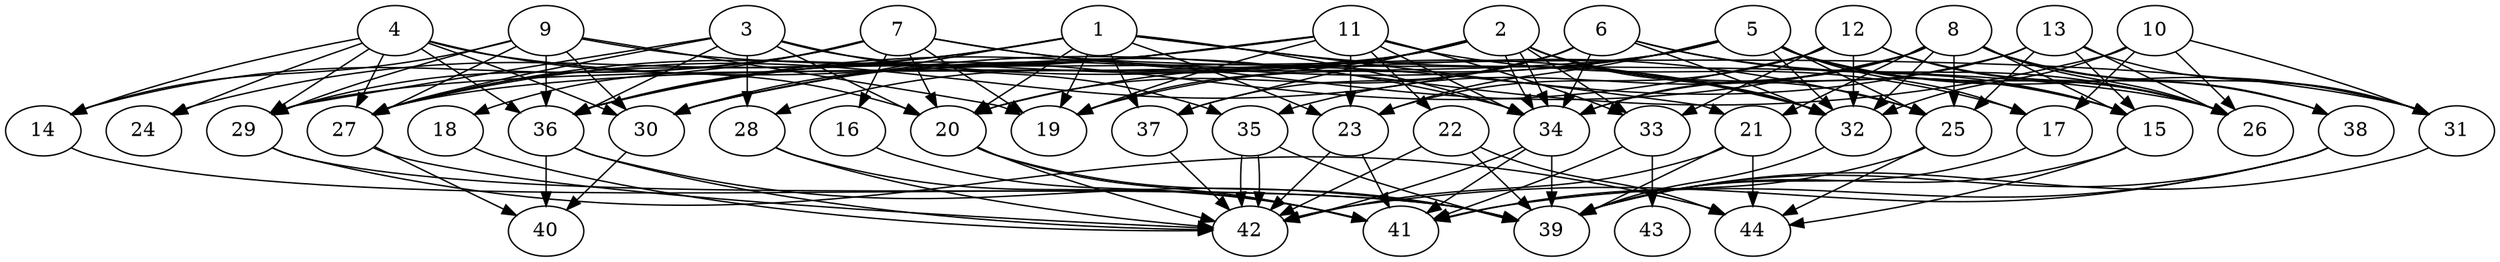 // DAG (tier=3-complex, mode=data, n=44, ccr=0.520, fat=0.859, density=0.666, regular=0.391, jump=0.224, mindata=4194304, maxdata=33554432)
// DAG automatically generated by daggen at Sun Aug 24 16:33:35 2025
// /home/ermia/Project/Environments/daggen/bin/daggen --dot --ccr 0.520 --fat 0.859 --regular 0.391 --density 0.666 --jump 0.224 --mindata 4194304 --maxdata 33554432 -n 44 
digraph G {
  1 [size="4951665149992763392000", alpha="0.18", expect_size="2475832574996381696000"]
  1 -> 19 [size ="2324114387763200"]
  1 -> 20 [size ="2324114387763200"]
  1 -> 21 [size ="2324114387763200"]
  1 -> 23 [size ="2324114387763200"]
  1 -> 24 [size ="2324114387763200"]
  1 -> 27 [size ="2324114387763200"]
  1 -> 30 [size ="2324114387763200"]
  1 -> 32 [size ="2324114387763200"]
  1 -> 34 [size ="2324114387763200"]
  1 -> 37 [size ="2324114387763200"]
  2 [size="11926564842384520118272", alpha="0.11", expect_size="5963282421192260059136"]
  2 -> 15 [size ="4176061663281152"]
  2 -> 19 [size ="4176061663281152"]
  2 -> 25 [size ="4176061663281152"]
  2 -> 28 [size ="4176061663281152"]
  2 -> 29 [size ="4176061663281152"]
  2 -> 32 [size ="4176061663281152"]
  2 -> 33 [size ="4176061663281152"]
  2 -> 34 [size ="4176061663281152"]
  2 -> 34 [size ="4176061663281152"]
  2 -> 36 [size ="4176061663281152"]
  2 -> 37 [size ="4176061663281152"]
  3 [size="19533730821539368960", alpha="0.15", expect_size="9766865410769684480"]
  3 -> 20 [size ="6840449591410688"]
  3 -> 27 [size ="6840449591410688"]
  3 -> 28 [size ="6840449591410688"]
  3 -> 29 [size ="6840449591410688"]
  3 -> 32 [size ="6840449591410688"]
  3 -> 35 [size ="6840449591410688"]
  3 -> 36 [size ="6840449591410688"]
  4 [size="1155016949839647488", alpha="0.01", expect_size="577508474919823744"]
  4 -> 14 [size ="865578214490112"]
  4 -> 20 [size ="865578214490112"]
  4 -> 24 [size ="865578214490112"]
  4 -> 27 [size ="865578214490112"]
  4 -> 29 [size ="865578214490112"]
  4 -> 30 [size ="865578214490112"]
  4 -> 34 [size ="865578214490112"]
  4 -> 36 [size ="865578214490112"]
  5 [size="77556779764788576", alpha="0.05", expect_size="38778389882394288"]
  5 -> 15 [size ="2229589740879872"]
  5 -> 17 [size ="2229589740879872"]
  5 -> 19 [size ="2229589740879872"]
  5 -> 23 [size ="2229589740879872"]
  5 -> 25 [size ="2229589740879872"]
  5 -> 26 [size ="2229589740879872"]
  5 -> 27 [size ="2229589740879872"]
  5 -> 31 [size ="2229589740879872"]
  5 -> 32 [size ="2229589740879872"]
  5 -> 36 [size ="2229589740879872"]
  6 [size="25804279527399076", alpha="0.04", expect_size="12902139763699538"]
  6 -> 15 [size ="1078357605220352"]
  6 -> 20 [size ="1078357605220352"]
  6 -> 26 [size ="1078357605220352"]
  6 -> 27 [size ="1078357605220352"]
  6 -> 32 [size ="1078357605220352"]
  6 -> 34 [size ="1078357605220352"]
  6 -> 37 [size ="1078357605220352"]
  7 [size="300643095777808192", alpha="0.14", expect_size="150321547888904096"]
  7 -> 14 [size ="726623313723392"]
  7 -> 16 [size ="726623313723392"]
  7 -> 18 [size ="726623313723392"]
  7 -> 19 [size ="726623313723392"]
  7 -> 20 [size ="726623313723392"]
  7 -> 25 [size ="726623313723392"]
  7 -> 26 [size ="726623313723392"]
  7 -> 29 [size ="726623313723392"]
  8 [size="15939743956214378", alpha="0.11", expect_size="7969871978107189"]
  8 -> 15 [size ="500077143523328"]
  8 -> 21 [size ="500077143523328"]
  8 -> 25 [size ="500077143523328"]
  8 -> 26 [size ="500077143523328"]
  8 -> 30 [size ="500077143523328"]
  8 -> 31 [size ="500077143523328"]
  8 -> 32 [size ="500077143523328"]
  8 -> 34 [size ="500077143523328"]
  8 -> 35 [size ="500077143523328"]
  8 -> 38 [size ="500077143523328"]
  9 [size="10552228962191589376", alpha="0.11", expect_size="5276114481095794688"]
  9 -> 14 [size ="7732028296396800"]
  9 -> 19 [size ="7732028296396800"]
  9 -> 27 [size ="7732028296396800"]
  9 -> 29 [size ="7732028296396800"]
  9 -> 30 [size ="7732028296396800"]
  9 -> 31 [size ="7732028296396800"]
  9 -> 36 [size ="7732028296396800"]
  10 [size="144821095499728640", alpha="0.12", expect_size="72410547749864320"]
  10 -> 17 [size ="5712652248547328"]
  10 -> 26 [size ="5712652248547328"]
  10 -> 30 [size ="5712652248547328"]
  10 -> 31 [size ="5712652248547328"]
  10 -> 32 [size ="5712652248547328"]
  11 [size="1996491048044083456", alpha="0.08", expect_size="998245524022041728"]
  11 -> 17 [size ="787169937457152"]
  11 -> 19 [size ="787169937457152"]
  11 -> 22 [size ="787169937457152"]
  11 -> 23 [size ="787169937457152"]
  11 -> 27 [size ="787169937457152"]
  11 -> 30 [size ="787169937457152"]
  11 -> 33 [size ="787169937457152"]
  11 -> 34 [size ="787169937457152"]
  11 -> 36 [size ="787169937457152"]
  12 [size="9005937025235640", alpha="0.13", expect_size="4502968512617820"]
  12 -> 23 [size ="809263140175872"]
  12 -> 26 [size ="809263140175872"]
  12 -> 32 [size ="809263140175872"]
  12 -> 33 [size ="809263140175872"]
  12 -> 36 [size ="809263140175872"]
  12 -> 38 [size ="809263140175872"]
  13 [size="7853144681423300460544", alpha="0.16", expect_size="3926572340711650230272"]
  13 -> 15 [size ="3160717779795968"]
  13 -> 20 [size ="3160717779795968"]
  13 -> 25 [size ="3160717779795968"]
  13 -> 26 [size ="3160717779795968"]
  13 -> 31 [size ="3160717779795968"]
  13 -> 34 [size ="3160717779795968"]
  14 [size="277073811850095648", alpha="0.04", expect_size="138536905925047824"]
  14 -> 39 [size ="8921094362759168"]
  15 [size="4713724848167165362176", alpha="0.11", expect_size="2356862424083582681088"]
  15 -> 39 [size ="2249051873476608"]
  15 -> 44 [size ="2249051873476608"]
  16 [size="1114268520258336896", alpha="0.05", expect_size="557134260129168448"]
  16 -> 41 [size ="1442207605194752"]
  17 [size="113517631314169376", alpha="0.05", expect_size="56758815657084688"]
  17 -> 39 [size ="2807112182792192"]
  18 [size="27812927262250319740928", alpha="0.02", expect_size="13906463631125159870464"]
  18 -> 42 [size ="7343804726116352"]
  19 [size="15669081389418804150272", alpha="0.18", expect_size="7834540694709402075136"]
  20 [size="91525349107502544", alpha="0.17", expect_size="45762674553751272"]
  20 -> 39 [size ="1467172782080000"]
  20 -> 41 [size ="1467172782080000"]
  20 -> 42 [size ="1467172782080000"]
  21 [size="7097527036126721024", alpha="0.14", expect_size="3548763518063360512"]
  21 -> 39 [size ="4682815669010432"]
  21 -> 42 [size ="4682815669010432"]
  21 -> 44 [size ="4682815669010432"]
  22 [size="22633909024837311922176", alpha="0.05", expect_size="11316954512418655961088"]
  22 -> 39 [size ="6401224089796608"]
  22 -> 42 [size ="6401224089796608"]
  22 -> 44 [size ="6401224089796608"]
  23 [size="7042948750594983936", alpha="0.17", expect_size="3521474375297491968"]
  23 -> 41 [size ="3048722942394368"]
  23 -> 42 [size ="3048722942394368"]
  24 [size="411501851098303808", alpha="0.07", expect_size="205750925549151904"]
  25 [size="159100136643987008", alpha="0.08", expect_size="79550068321993504"]
  25 -> 41 [size ="2864796873523200"]
  25 -> 44 [size ="2864796873523200"]
  26 [size="16648696553133356089344", alpha="0.09", expect_size="8324348276566678044672"]
  27 [size="349210258091733312", alpha="0.02", expect_size="174605129045866656"]
  27 -> 40 [size ="5626293106245632"]
  27 -> 42 [size ="5626293106245632"]
  28 [size="31833312305610752000000", alpha="0.12", expect_size="15916656152805376000000"]
  28 -> 41 [size ="8035468574720000"]
  28 -> 42 [size ="8035468574720000"]
  29 [size="2426808738446343680", alpha="0.02", expect_size="1213404369223171840"]
  29 -> 39 [size ="1286713691340800"]
  29 -> 44 [size ="1286713691340800"]
  30 [size="1062506948823351296000", alpha="0.15", expect_size="531253474411675648000"]
  30 -> 40 [size ="832999050444800"]
  31 [size="117145571846542336", alpha="0.14", expect_size="58572785923271168"]
  31 -> 39 [size ="6858667131404288"]
  32 [size="700028151530374656", alpha="0.12", expect_size="350014075765187328"]
  32 -> 39 [size ="356603081523200"]
  33 [size="6089380310445602111488", alpha="0.04", expect_size="3044690155222801055744"]
  33 -> 41 [size ="2667710630592512"]
  33 -> 43 [size ="2667710630592512"]
  34 [size="828228079330592292864", alpha="0.19", expect_size="414114039665296146432"]
  34 -> 39 [size ="705542674710528"]
  34 -> 41 [size ="705542674710528"]
  34 -> 42 [size ="705542674710528"]
  35 [size="6571363074452813824", alpha="0.07", expect_size="3285681537226406912"]
  35 -> 39 [size ="2164697876922368"]
  35 -> 42 [size ="2164697876922368"]
  35 -> 42 [size ="2164697876922368"]
  36 [size="26146874601079046144000", alpha="0.03", expect_size="13073437300539523072000"]
  36 -> 39 [size ="7047523126476800"]
  36 -> 40 [size ="7047523126476800"]
  36 -> 42 [size ="7047523126476800"]
  37 [size="3339347324103651328", alpha="0.14", expect_size="1669673662051825664"]
  37 -> 42 [size ="3016504589156352"]
  38 [size="91031483506836784", alpha="0.05", expect_size="45515741753418392"]
  38 -> 39 [size ="2115658619813888"]
  38 -> 41 [size ="2115658619813888"]
  38 -> 42 [size ="2115658619813888"]
  39 [size="20389590848991538446336", alpha="0.17", expect_size="10194795424495769223168"]
  40 [size="44014518992701768", alpha="0.02", expect_size="22007259496350884"]
  41 [size="166498781868727648", alpha="0.18", expect_size="83249390934363824"]
  42 [size="22688037099878060032", alpha="0.06", expect_size="11344018549939030016"]
  43 [size="466004245660212672", alpha="0.17", expect_size="233002122830106336"]
  44 [size="13103945917347223552", alpha="0.06", expect_size="6551972958673611776"]
}